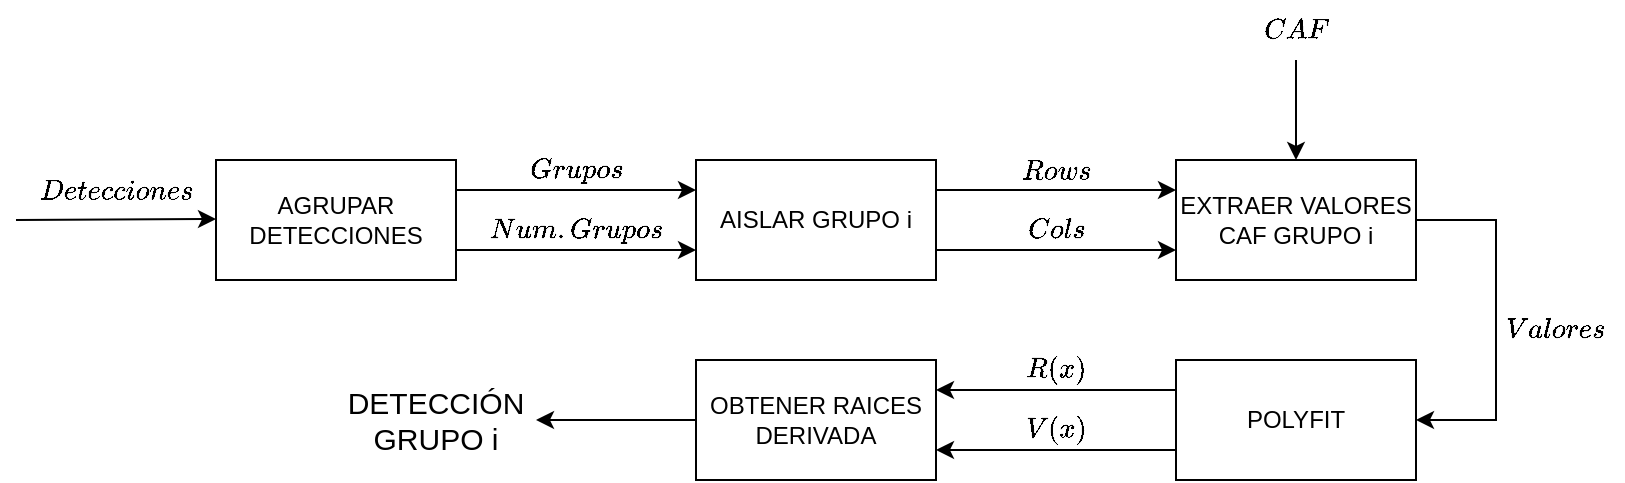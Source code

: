 <mxfile version="21.1.5" type="device">
  <diagram name="Página-1" id="V8xH0tbdfSsCTQR_-h4v">
    <mxGraphModel dx="1377" dy="796" grid="0" gridSize="10" guides="1" tooltips="1" connect="1" arrows="1" fold="1" page="1" pageScale="1" pageWidth="3300" pageHeight="4681" math="1" shadow="0">
      <root>
        <mxCell id="0" />
        <mxCell id="1" parent="0" />
        <mxCell id="a-aW8YWWDOwCubNYsbFR-1" value="AGRUPAR DETECCIONES" style="rounded=0;whiteSpace=wrap;html=1;" vertex="1" parent="1">
          <mxGeometry x="160" y="170" width="120" height="60" as="geometry" />
        </mxCell>
        <mxCell id="a-aW8YWWDOwCubNYsbFR-3" value="" style="endArrow=classic;html=1;rounded=0;entryX=0;entryY=0.25;entryDx=0;entryDy=0;" edge="1" parent="1">
          <mxGeometry width="50" height="50" relative="1" as="geometry">
            <mxPoint x="60" y="200" as="sourcePoint" />
            <mxPoint x="160" y="199.5" as="targetPoint" />
          </mxGeometry>
        </mxCell>
        <mxCell id="a-aW8YWWDOwCubNYsbFR-4" value="$$Detecciones$$" style="text;html=1;strokeColor=none;fillColor=none;align=center;verticalAlign=middle;whiteSpace=wrap;rounded=0;" vertex="1" parent="1">
          <mxGeometry x="80" y="170" width="60" height="30" as="geometry" />
        </mxCell>
        <mxCell id="a-aW8YWWDOwCubNYsbFR-5" value="$$CAF$$" style="text;html=1;strokeColor=none;fillColor=none;align=center;verticalAlign=middle;whiteSpace=wrap;rounded=0;" vertex="1" parent="1">
          <mxGeometry x="670" y="90" width="60" height="30" as="geometry" />
        </mxCell>
        <mxCell id="a-aW8YWWDOwCubNYsbFR-6" value="EXTRAER VALORES CAF GRUPO i" style="rounded=0;whiteSpace=wrap;html=1;" vertex="1" parent="1">
          <mxGeometry x="640" y="170" width="120" height="60" as="geometry" />
        </mxCell>
        <mxCell id="a-aW8YWWDOwCubNYsbFR-7" value="AISLAR GRUPO i" style="rounded=0;whiteSpace=wrap;html=1;" vertex="1" parent="1">
          <mxGeometry x="400" y="170" width="120" height="60" as="geometry" />
        </mxCell>
        <mxCell id="a-aW8YWWDOwCubNYsbFR-8" value="$$Cols$$" style="text;html=1;strokeColor=none;fillColor=none;align=center;verticalAlign=middle;whiteSpace=wrap;rounded=0;" vertex="1" parent="1">
          <mxGeometry x="535" y="190" width="90" height="30" as="geometry" />
        </mxCell>
        <mxCell id="a-aW8YWWDOwCubNYsbFR-9" value="" style="endArrow=classic;html=1;rounded=0;exitX=1;exitY=0.25;exitDx=0;exitDy=0;entryX=0;entryY=0.25;entryDx=0;entryDy=0;" edge="1" parent="1" source="a-aW8YWWDOwCubNYsbFR-1" target="a-aW8YWWDOwCubNYsbFR-7">
          <mxGeometry width="50" height="50" relative="1" as="geometry">
            <mxPoint x="430" y="360" as="sourcePoint" />
            <mxPoint x="630" y="240" as="targetPoint" />
          </mxGeometry>
        </mxCell>
        <mxCell id="a-aW8YWWDOwCubNYsbFR-10" value="" style="endArrow=classic;html=1;rounded=0;exitX=1;exitY=0.75;exitDx=0;exitDy=0;entryX=0;entryY=0.75;entryDx=0;entryDy=0;" edge="1" parent="1" source="a-aW8YWWDOwCubNYsbFR-1" target="a-aW8YWWDOwCubNYsbFR-7">
          <mxGeometry width="50" height="50" relative="1" as="geometry">
            <mxPoint x="280" y="220" as="sourcePoint" />
            <mxPoint x="400" y="220" as="targetPoint" />
          </mxGeometry>
        </mxCell>
        <mxCell id="a-aW8YWWDOwCubNYsbFR-11" value="$$Grupos$$" style="text;html=1;strokeColor=none;fillColor=none;align=center;verticalAlign=middle;whiteSpace=wrap;rounded=0;" vertex="1" parent="1">
          <mxGeometry x="310" y="160" width="60" height="30" as="geometry" />
        </mxCell>
        <mxCell id="a-aW8YWWDOwCubNYsbFR-12" value="$$Num.Grupos$$" style="text;html=1;strokeColor=none;fillColor=none;align=center;verticalAlign=middle;whiteSpace=wrap;rounded=0;" vertex="1" parent="1">
          <mxGeometry x="310" y="190" width="60" height="30" as="geometry" />
        </mxCell>
        <mxCell id="a-aW8YWWDOwCubNYsbFR-13" value="" style="endArrow=classic;html=1;rounded=0;exitX=1;exitY=0.25;exitDx=0;exitDy=0;" edge="1" parent="1" source="a-aW8YWWDOwCubNYsbFR-7">
          <mxGeometry width="50" height="50" relative="1" as="geometry">
            <mxPoint x="650" y="210" as="sourcePoint" />
            <mxPoint x="640" y="185" as="targetPoint" />
          </mxGeometry>
        </mxCell>
        <mxCell id="a-aW8YWWDOwCubNYsbFR-14" value="" style="endArrow=classic;html=1;rounded=0;exitX=1;exitY=0.75;exitDx=0;exitDy=0;" edge="1" parent="1" source="a-aW8YWWDOwCubNYsbFR-7">
          <mxGeometry width="50" height="50" relative="1" as="geometry">
            <mxPoint x="520" y="220" as="sourcePoint" />
            <mxPoint x="640" y="215" as="targetPoint" />
          </mxGeometry>
        </mxCell>
        <mxCell id="a-aW8YWWDOwCubNYsbFR-15" value="$$Rows$$" style="text;html=1;strokeColor=none;fillColor=none;align=center;verticalAlign=middle;whiteSpace=wrap;rounded=0;" vertex="1" parent="1">
          <mxGeometry x="550" y="160" width="60" height="30" as="geometry" />
        </mxCell>
        <mxCell id="a-aW8YWWDOwCubNYsbFR-17" value="" style="endArrow=classic;html=1;rounded=0;exitX=1;exitY=0.5;exitDx=0;exitDy=0;entryX=1;entryY=0.5;entryDx=0;entryDy=0;" edge="1" parent="1" source="a-aW8YWWDOwCubNYsbFR-6" target="a-aW8YWWDOwCubNYsbFR-18">
          <mxGeometry width="50" height="50" relative="1" as="geometry">
            <mxPoint x="950" y="250" as="sourcePoint" />
            <mxPoint x="880" y="200" as="targetPoint" />
            <Array as="points">
              <mxPoint x="800" y="200" />
              <mxPoint x="800" y="300" />
            </Array>
          </mxGeometry>
        </mxCell>
        <mxCell id="a-aW8YWWDOwCubNYsbFR-18" value="POLYFIT" style="rounded=0;whiteSpace=wrap;html=1;" vertex="1" parent="1">
          <mxGeometry x="640" y="270" width="120" height="60" as="geometry" />
        </mxCell>
        <mxCell id="a-aW8YWWDOwCubNYsbFR-19" value="$$Valores$$" style="text;html=1;strokeColor=none;fillColor=none;align=center;verticalAlign=middle;whiteSpace=wrap;rounded=0;" vertex="1" parent="1">
          <mxGeometry x="800" y="240" width="60" height="30" as="geometry" />
        </mxCell>
        <mxCell id="a-aW8YWWDOwCubNYsbFR-20" value="OBTENER RAICES DERIVADA" style="rounded=0;whiteSpace=wrap;html=1;" vertex="1" parent="1">
          <mxGeometry x="400" y="270" width="120" height="60" as="geometry" />
        </mxCell>
        <mxCell id="a-aW8YWWDOwCubNYsbFR-23" value="" style="endArrow=classic;html=1;rounded=0;entryX=0.5;entryY=0;entryDx=0;entryDy=0;" edge="1" parent="1" target="a-aW8YWWDOwCubNYsbFR-6">
          <mxGeometry width="50" height="50" relative="1" as="geometry">
            <mxPoint x="700" y="120" as="sourcePoint" />
            <mxPoint x="610" y="330" as="targetPoint" />
          </mxGeometry>
        </mxCell>
        <mxCell id="a-aW8YWWDOwCubNYsbFR-24" value="" style="endArrow=classic;html=1;rounded=0;entryX=1;entryY=0.25;entryDx=0;entryDy=0;exitX=0;exitY=0.25;exitDx=0;exitDy=0;" edge="1" parent="1" source="a-aW8YWWDOwCubNYsbFR-18" target="a-aW8YWWDOwCubNYsbFR-20">
          <mxGeometry width="50" height="50" relative="1" as="geometry">
            <mxPoint x="560" y="380" as="sourcePoint" />
            <mxPoint x="610" y="330" as="targetPoint" />
          </mxGeometry>
        </mxCell>
        <mxCell id="a-aW8YWWDOwCubNYsbFR-25" value="" style="endArrow=classic;html=1;rounded=0;exitX=0;exitY=0.75;exitDx=0;exitDy=0;entryX=1;entryY=0.75;entryDx=0;entryDy=0;" edge="1" parent="1" source="a-aW8YWWDOwCubNYsbFR-18" target="a-aW8YWWDOwCubNYsbFR-20">
          <mxGeometry width="50" height="50" relative="1" as="geometry">
            <mxPoint x="655" y="440" as="sourcePoint" />
            <mxPoint x="535" y="440" as="targetPoint" />
          </mxGeometry>
        </mxCell>
        <mxCell id="a-aW8YWWDOwCubNYsbFR-26" value="$$V(x)$$" style="text;html=1;strokeColor=none;fillColor=none;align=center;verticalAlign=middle;whiteSpace=wrap;rounded=0;" vertex="1" parent="1">
          <mxGeometry x="550" y="290" width="60" height="30" as="geometry" />
        </mxCell>
        <mxCell id="a-aW8YWWDOwCubNYsbFR-27" value="$$R(x)$$" style="text;html=1;strokeColor=none;fillColor=none;align=center;verticalAlign=middle;whiteSpace=wrap;rounded=0;" vertex="1" parent="1">
          <mxGeometry x="550" y="260" width="60" height="30" as="geometry" />
        </mxCell>
        <mxCell id="a-aW8YWWDOwCubNYsbFR-28" value="" style="endArrow=classic;html=1;rounded=0;exitX=0;exitY=0.5;exitDx=0;exitDy=0;" edge="1" parent="1" source="a-aW8YWWDOwCubNYsbFR-20">
          <mxGeometry width="50" height="50" relative="1" as="geometry">
            <mxPoint x="220" y="390" as="sourcePoint" />
            <mxPoint x="320" y="300" as="targetPoint" />
          </mxGeometry>
        </mxCell>
        <mxCell id="a-aW8YWWDOwCubNYsbFR-29" value="DETECCIÓN GRUPO i" style="text;html=1;strokeColor=none;fillColor=none;align=center;verticalAlign=middle;whiteSpace=wrap;rounded=0;fontSize=15;" vertex="1" parent="1">
          <mxGeometry x="240" y="285" width="60" height="30" as="geometry" />
        </mxCell>
      </root>
    </mxGraphModel>
  </diagram>
</mxfile>

